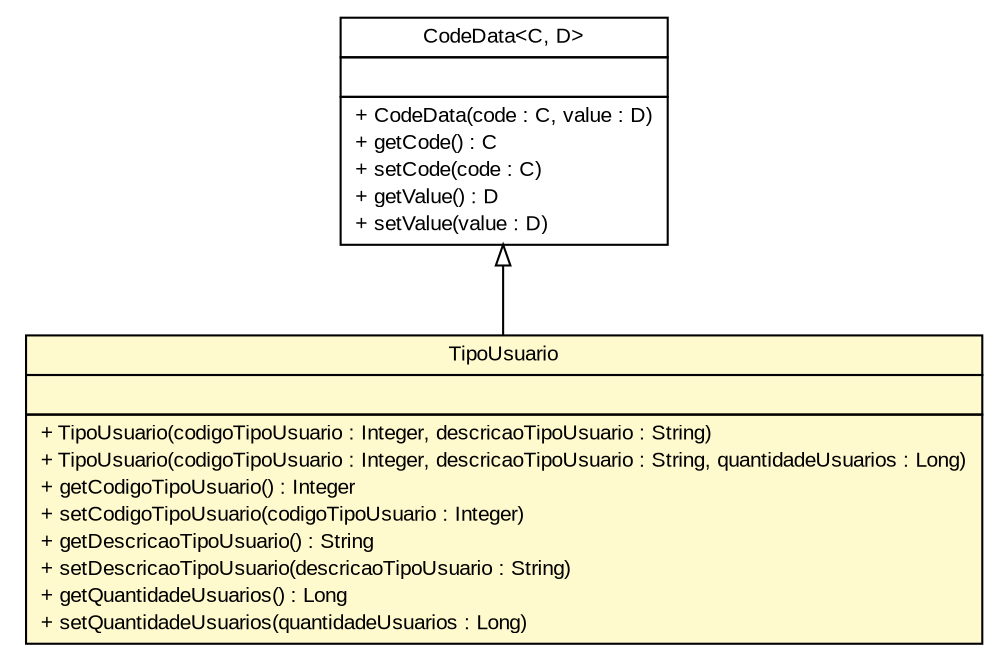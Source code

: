 #!/usr/local/bin/dot
#
# Class diagram 
# Generated by UMLGraph version R5_6 (http://www.umlgraph.org/)
#

digraph G {
	edge [fontname="arial",fontsize=10,labelfontname="arial",labelfontsize=10];
	node [fontname="arial",fontsize=10,shape=plaintext];
	nodesep=0.25;
	ranksep=0.5;
	// br.gov.to.sefaz.persistence.domain.CodeData<C, D>
	c856890 [label=<<table title="br.gov.to.sefaz.persistence.domain.CodeData" border="0" cellborder="1" cellspacing="0" cellpadding="2" port="p" href="../../../persistence/domain/CodeData.html">
		<tr><td><table border="0" cellspacing="0" cellpadding="1">
<tr><td align="center" balign="center"> CodeData&lt;C, D&gt; </td></tr>
		</table></td></tr>
		<tr><td><table border="0" cellspacing="0" cellpadding="1">
<tr><td align="left" balign="left">  </td></tr>
		</table></td></tr>
		<tr><td><table border="0" cellspacing="0" cellpadding="1">
<tr><td align="left" balign="left"> + CodeData(code : C, value : D) </td></tr>
<tr><td align="left" balign="left"> + getCode() : C </td></tr>
<tr><td align="left" balign="left"> + setCode(code : C) </td></tr>
<tr><td align="left" balign="left"> + getValue() : D </td></tr>
<tr><td align="left" balign="left"> + setValue(value : D) </td></tr>
		</table></td></tr>
		</table>>, URL="../../../persistence/domain/CodeData.html", fontname="arial", fontcolor="black", fontsize=10.0];
	// br.gov.to.sefaz.seg.persistence.domain.TipoUsuario
	c857216 [label=<<table title="br.gov.to.sefaz.seg.persistence.domain.TipoUsuario" border="0" cellborder="1" cellspacing="0" cellpadding="2" port="p" bgcolor="lemonChiffon" href="./TipoUsuario.html">
		<tr><td><table border="0" cellspacing="0" cellpadding="1">
<tr><td align="center" balign="center"> TipoUsuario </td></tr>
		</table></td></tr>
		<tr><td><table border="0" cellspacing="0" cellpadding="1">
<tr><td align="left" balign="left">  </td></tr>
		</table></td></tr>
		<tr><td><table border="0" cellspacing="0" cellpadding="1">
<tr><td align="left" balign="left"> + TipoUsuario(codigoTipoUsuario : Integer, descricaoTipoUsuario : String) </td></tr>
<tr><td align="left" balign="left"> + TipoUsuario(codigoTipoUsuario : Integer, descricaoTipoUsuario : String, quantidadeUsuarios : Long) </td></tr>
<tr><td align="left" balign="left"> + getCodigoTipoUsuario() : Integer </td></tr>
<tr><td align="left" balign="left"> + setCodigoTipoUsuario(codigoTipoUsuario : Integer) </td></tr>
<tr><td align="left" balign="left"> + getDescricaoTipoUsuario() : String </td></tr>
<tr><td align="left" balign="left"> + setDescricaoTipoUsuario(descricaoTipoUsuario : String) </td></tr>
<tr><td align="left" balign="left"> + getQuantidadeUsuarios() : Long </td></tr>
<tr><td align="left" balign="left"> + setQuantidadeUsuarios(quantidadeUsuarios : Long) </td></tr>
		</table></td></tr>
		</table>>, URL="./TipoUsuario.html", fontname="arial", fontcolor="black", fontsize=10.0];
	//br.gov.to.sefaz.seg.persistence.domain.TipoUsuario extends br.gov.to.sefaz.persistence.domain.CodeData<java.lang.Integer, java.lang.String>
	c856890:p -> c857216:p [dir=back,arrowtail=empty];
}

